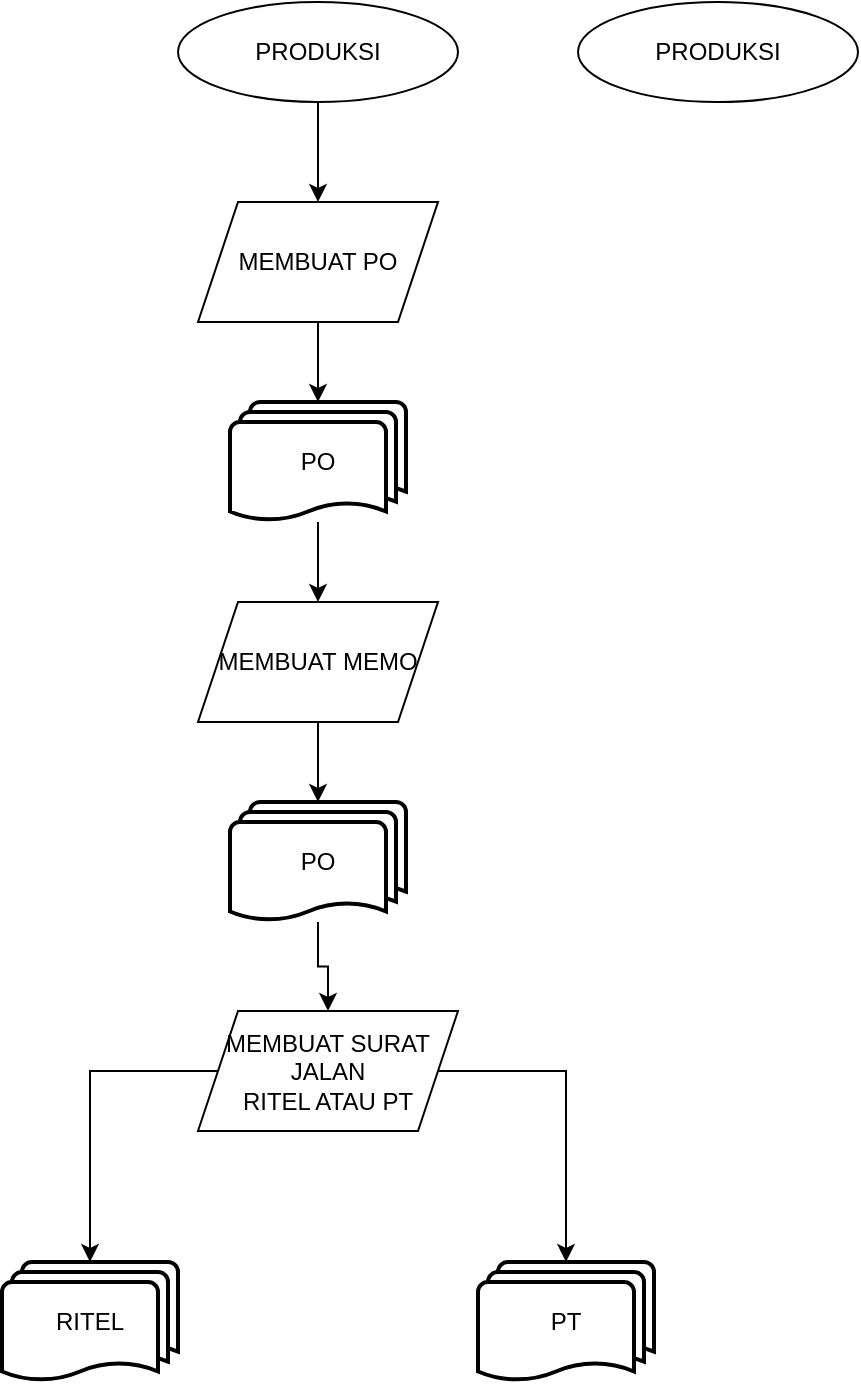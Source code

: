<mxfile version="22.1.20" type="device" pages="2">
  <diagram name="Halaman-1" id="BGHDOuyp1Qq_2s7RSkKz">
    <mxGraphModel dx="836" dy="434" grid="1" gridSize="10" guides="1" tooltips="1" connect="1" arrows="1" fold="1" page="1" pageScale="1" pageWidth="827" pageHeight="1169" math="0" shadow="0">
      <root>
        <mxCell id="0" />
        <mxCell id="1" parent="0" />
        <mxCell id="HmT_3yzTrvhzJx-XpZF0-5" style="edgeStyle=orthogonalEdgeStyle;rounded=0;orthogonalLoop=1;jettySize=auto;html=1;" edge="1" parent="1" source="HmT_3yzTrvhzJx-XpZF0-2" target="HmT_3yzTrvhzJx-XpZF0-4">
          <mxGeometry relative="1" as="geometry" />
        </mxCell>
        <mxCell id="HmT_3yzTrvhzJx-XpZF0-2" value="&lt;font style=&quot;vertical-align: inherit;&quot;&gt;&lt;font style=&quot;vertical-align: inherit;&quot;&gt;&lt;font style=&quot;vertical-align: inherit;&quot;&gt;&lt;font style=&quot;vertical-align: inherit;&quot;&gt;PRODUKSI&lt;/font&gt;&lt;/font&gt;&lt;br&gt;&lt;/font&gt;&lt;/font&gt;" style="ellipse;whiteSpace=wrap;html=1;" vertex="1" parent="1">
          <mxGeometry x="220" y="50" width="140" height="50" as="geometry" />
        </mxCell>
        <mxCell id="HmT_3yzTrvhzJx-XpZF0-4" value="&lt;font style=&quot;vertical-align: inherit;&quot;&gt;&lt;font style=&quot;vertical-align: inherit;&quot;&gt;MEMBUAT PO&lt;br&gt;&lt;/font&gt;&lt;/font&gt;" style="shape=parallelogram;perimeter=parallelogramPerimeter;whiteSpace=wrap;html=1;fixedSize=1;" vertex="1" parent="1">
          <mxGeometry x="230" y="150" width="120" height="60" as="geometry" />
        </mxCell>
        <mxCell id="HmT_3yzTrvhzJx-XpZF0-9" style="edgeStyle=orthogonalEdgeStyle;rounded=0;orthogonalLoop=1;jettySize=auto;html=1;" edge="1" parent="1" source="HmT_3yzTrvhzJx-XpZF0-6" target="HmT_3yzTrvhzJx-XpZF0-8">
          <mxGeometry relative="1" as="geometry" />
        </mxCell>
        <mxCell id="HmT_3yzTrvhzJx-XpZF0-6" value="&lt;font style=&quot;vertical-align: inherit;&quot;&gt;&lt;font style=&quot;vertical-align: inherit;&quot;&gt;PO&lt;/font&gt;&lt;/font&gt;" style="strokeWidth=2;html=1;shape=mxgraph.flowchart.multi-document;whiteSpace=wrap;" vertex="1" parent="1">
          <mxGeometry x="246" y="250" width="88" height="60" as="geometry" />
        </mxCell>
        <mxCell id="HmT_3yzTrvhzJx-XpZF0-7" style="edgeStyle=orthogonalEdgeStyle;rounded=0;orthogonalLoop=1;jettySize=auto;html=1;entryX=0.5;entryY=0;entryDx=0;entryDy=0;entryPerimeter=0;" edge="1" parent="1" source="HmT_3yzTrvhzJx-XpZF0-4" target="HmT_3yzTrvhzJx-XpZF0-6">
          <mxGeometry relative="1" as="geometry" />
        </mxCell>
        <mxCell id="HmT_3yzTrvhzJx-XpZF0-8" value="&lt;font style=&quot;vertical-align: inherit;&quot;&gt;&lt;font style=&quot;vertical-align: inherit;&quot;&gt;&lt;font style=&quot;vertical-align: inherit;&quot;&gt;&lt;font style=&quot;vertical-align: inherit;&quot;&gt;MEMBUAT MEMO&lt;/font&gt;&lt;/font&gt;&lt;br&gt;&lt;/font&gt;&lt;/font&gt;" style="shape=parallelogram;perimeter=parallelogramPerimeter;whiteSpace=wrap;html=1;fixedSize=1;" vertex="1" parent="1">
          <mxGeometry x="230" y="350" width="120" height="60" as="geometry" />
        </mxCell>
        <mxCell id="HmT_3yzTrvhzJx-XpZF0-14" style="edgeStyle=orthogonalEdgeStyle;rounded=0;orthogonalLoop=1;jettySize=auto;html=1;" edge="1" parent="1" source="HmT_3yzTrvhzJx-XpZF0-10" target="HmT_3yzTrvhzJx-XpZF0-13">
          <mxGeometry relative="1" as="geometry" />
        </mxCell>
        <mxCell id="HmT_3yzTrvhzJx-XpZF0-10" value="&lt;font style=&quot;vertical-align: inherit;&quot;&gt;&lt;font style=&quot;vertical-align: inherit;&quot;&gt;PO&lt;/font&gt;&lt;/font&gt;" style="strokeWidth=2;html=1;shape=mxgraph.flowchart.multi-document;whiteSpace=wrap;" vertex="1" parent="1">
          <mxGeometry x="246" y="450" width="88" height="60" as="geometry" />
        </mxCell>
        <mxCell id="HmT_3yzTrvhzJx-XpZF0-11" style="edgeStyle=orthogonalEdgeStyle;rounded=0;orthogonalLoop=1;jettySize=auto;html=1;entryX=0.5;entryY=0;entryDx=0;entryDy=0;entryPerimeter=0;" edge="1" parent="1" source="HmT_3yzTrvhzJx-XpZF0-8" target="HmT_3yzTrvhzJx-XpZF0-10">
          <mxGeometry relative="1" as="geometry" />
        </mxCell>
        <mxCell id="HmT_3yzTrvhzJx-XpZF0-13" value="&lt;font style=&quot;vertical-align: inherit;&quot;&gt;&lt;font style=&quot;vertical-align: inherit;&quot;&gt;&lt;font style=&quot;vertical-align: inherit;&quot;&gt;&lt;font style=&quot;vertical-align: inherit;&quot;&gt;&lt;font style=&quot;vertical-align: inherit;&quot;&gt;&lt;font style=&quot;vertical-align: inherit;&quot;&gt;&lt;font style=&quot;vertical-align: inherit;&quot;&gt;&lt;font style=&quot;vertical-align: inherit;&quot;&gt;MEMBUAT SURAT JALAN&lt;br&gt;&lt;/font&gt;&lt;/font&gt;&lt;/font&gt;&lt;/font&gt;&lt;/font&gt;&lt;/font&gt;&lt;font style=&quot;vertical-align: inherit;&quot;&gt;&lt;font style=&quot;vertical-align: inherit;&quot;&gt;RITEL ATAU PT&lt;/font&gt;&lt;/font&gt;&lt;br&gt;&lt;/font&gt;&lt;/font&gt;" style="shape=parallelogram;perimeter=parallelogramPerimeter;whiteSpace=wrap;html=1;fixedSize=1;" vertex="1" parent="1">
          <mxGeometry x="230" y="554.5" width="130" height="60" as="geometry" />
        </mxCell>
        <mxCell id="HmT_3yzTrvhzJx-XpZF0-16" value="&lt;font style=&quot;vertical-align: inherit;&quot;&gt;&lt;font style=&quot;vertical-align: inherit;&quot;&gt;&lt;font style=&quot;vertical-align: inherit;&quot;&gt;&lt;font style=&quot;vertical-align: inherit;&quot;&gt;&lt;font style=&quot;vertical-align: inherit;&quot;&gt;&lt;font style=&quot;vertical-align: inherit;&quot;&gt;PT&lt;/font&gt;&lt;/font&gt;&lt;/font&gt;&lt;/font&gt;&lt;/font&gt;&lt;/font&gt;" style="strokeWidth=2;html=1;shape=mxgraph.flowchart.multi-document;whiteSpace=wrap;" vertex="1" parent="1">
          <mxGeometry x="370" y="680" width="88" height="60" as="geometry" />
        </mxCell>
        <mxCell id="HmT_3yzTrvhzJx-XpZF0-17" value="&lt;font style=&quot;vertical-align: inherit;&quot;&gt;&lt;font style=&quot;vertical-align: inherit;&quot;&gt;RITEL&lt;/font&gt;&lt;/font&gt;" style="strokeWidth=2;html=1;shape=mxgraph.flowchart.multi-document;whiteSpace=wrap;" vertex="1" parent="1">
          <mxGeometry x="132" y="680" width="88" height="60" as="geometry" />
        </mxCell>
        <mxCell id="HmT_3yzTrvhzJx-XpZF0-18" style="edgeStyle=orthogonalEdgeStyle;rounded=0;orthogonalLoop=1;jettySize=auto;html=1;entryX=0.5;entryY=0;entryDx=0;entryDy=0;entryPerimeter=0;" edge="1" parent="1" source="HmT_3yzTrvhzJx-XpZF0-13" target="HmT_3yzTrvhzJx-XpZF0-17">
          <mxGeometry relative="1" as="geometry" />
        </mxCell>
        <mxCell id="HmT_3yzTrvhzJx-XpZF0-19" style="edgeStyle=orthogonalEdgeStyle;rounded=0;orthogonalLoop=1;jettySize=auto;html=1;entryX=0.5;entryY=0;entryDx=0;entryDy=0;entryPerimeter=0;" edge="1" parent="1" source="HmT_3yzTrvhzJx-XpZF0-13" target="HmT_3yzTrvhzJx-XpZF0-16">
          <mxGeometry relative="1" as="geometry" />
        </mxCell>
        <mxCell id="HmT_3yzTrvhzJx-XpZF0-20" value="&lt;font style=&quot;vertical-align: inherit;&quot;&gt;&lt;font style=&quot;vertical-align: inherit;&quot;&gt;&lt;font style=&quot;vertical-align: inherit;&quot;&gt;&lt;font style=&quot;vertical-align: inherit;&quot;&gt;PRODUKSI&lt;/font&gt;&lt;/font&gt;&lt;br&gt;&lt;/font&gt;&lt;/font&gt;" style="ellipse;whiteSpace=wrap;html=1;" vertex="1" parent="1">
          <mxGeometry x="420" y="50" width="140" height="50" as="geometry" />
        </mxCell>
      </root>
    </mxGraphModel>
  </diagram>
  <diagram id="y0W_2fx3QoQwuocxLsvt" name="ALUR PRODUKSI">
    <mxGraphModel dx="934" dy="485" grid="1" gridSize="10" guides="1" tooltips="1" connect="1" arrows="1" fold="1" page="1" pageScale="1" pageWidth="827" pageHeight="1169" math="0" shadow="0">
      <root>
        <mxCell id="0" />
        <mxCell id="1" parent="0" />
        <mxCell id="x2q2vVkcjlAnqzTtKWqa-22" style="edgeStyle=orthogonalEdgeStyle;rounded=0;orthogonalLoop=1;jettySize=auto;html=1;" edge="1" parent="1" source="x2q2vVkcjlAnqzTtKWqa-1" target="x2q2vVkcjlAnqzTtKWqa-2">
          <mxGeometry relative="1" as="geometry" />
        </mxCell>
        <mxCell id="x2q2vVkcjlAnqzTtKWqa-1" value="SJA" style="rounded=1;whiteSpace=wrap;html=1;absoluteArcSize=1;arcSize=14;strokeWidth=2;" vertex="1" parent="1">
          <mxGeometry x="310" y="20" width="180" height="70" as="geometry" />
        </mxCell>
        <mxCell id="x2q2vVkcjlAnqzTtKWqa-23" style="edgeStyle=orthogonalEdgeStyle;rounded=0;orthogonalLoop=1;jettySize=auto;html=1;" edge="1" parent="1" source="x2q2vVkcjlAnqzTtKWqa-2" target="x2q2vVkcjlAnqzTtKWqa-3">
          <mxGeometry relative="1" as="geometry" />
        </mxCell>
        <mxCell id="x2q2vVkcjlAnqzTtKWqa-2" value="CUSTOMER" style="rounded=1;whiteSpace=wrap;html=1;absoluteArcSize=1;arcSize=14;strokeWidth=2;" vertex="1" parent="1">
          <mxGeometry x="345" y="120" width="110" height="40" as="geometry" />
        </mxCell>
        <mxCell id="x2q2vVkcjlAnqzTtKWqa-24" value="" style="edgeStyle=orthogonalEdgeStyle;rounded=0;orthogonalLoop=1;jettySize=auto;html=1;" edge="1" parent="1" source="x2q2vVkcjlAnqzTtKWqa-3" target="x2q2vVkcjlAnqzTtKWqa-5">
          <mxGeometry relative="1" as="geometry" />
        </mxCell>
        <mxCell id="x2q2vVkcjlAnqzTtKWqa-3" value="MARKETING" style="rounded=1;whiteSpace=wrap;html=1;absoluteArcSize=1;arcSize=14;strokeWidth=2;fillColor=#fff2cc;strokeColor=#d6b656;" vertex="1" parent="1">
          <mxGeometry x="345" y="190" width="110" height="40" as="geometry" />
        </mxCell>
        <mxCell id="x2q2vVkcjlAnqzTtKWqa-4" value="STOCK" style="rounded=1;whiteSpace=wrap;html=1;absoluteArcSize=1;arcSize=14;strokeWidth=2;fillColor=#fff2cc;strokeColor=#d6b656;" vertex="1" parent="1">
          <mxGeometry x="345" y="260" width="110" height="40" as="geometry" />
        </mxCell>
        <mxCell id="x2q2vVkcjlAnqzTtKWqa-25" value="" style="edgeStyle=orthogonalEdgeStyle;rounded=0;orthogonalLoop=1;jettySize=auto;html=1;" edge="1" parent="1" source="x2q2vVkcjlAnqzTtKWqa-5" target="x2q2vVkcjlAnqzTtKWqa-7">
          <mxGeometry relative="1" as="geometry" />
        </mxCell>
        <mxCell id="x2q2vVkcjlAnqzTtKWqa-5" value="PEMBUATAN PO" style="rounded=1;whiteSpace=wrap;html=1;absoluteArcSize=1;arcSize=14;strokeWidth=2;fillColor=#fff2cc;strokeColor=#d6b656;" vertex="1" parent="1">
          <mxGeometry x="345" y="330" width="110" height="40" as="geometry" />
        </mxCell>
        <mxCell id="x2q2vVkcjlAnqzTtKWqa-6" value="PEMBAYARAN" style="rounded=1;whiteSpace=wrap;html=1;absoluteArcSize=1;arcSize=14;strokeWidth=2;fillColor=#fff2cc;strokeColor=#d6b656;" vertex="1" parent="1">
          <mxGeometry x="345" y="400" width="110" height="40" as="geometry" />
        </mxCell>
        <mxCell id="x2q2vVkcjlAnqzTtKWqa-28" value="" style="edgeStyle=orthogonalEdgeStyle;rounded=0;orthogonalLoop=1;jettySize=auto;html=1;" edge="1" parent="1" source="x2q2vVkcjlAnqzTtKWqa-7" target="x2q2vVkcjlAnqzTtKWqa-12">
          <mxGeometry relative="1" as="geometry" />
        </mxCell>
        <mxCell id="x2q2vVkcjlAnqzTtKWqa-7" value="PENCATATAN UANG MASUK" style="rounded=1;whiteSpace=wrap;html=1;absoluteArcSize=1;arcSize=14;strokeWidth=2;fillColor=#d5e8d4;strokeColor=#82b366;" vertex="1" parent="1">
          <mxGeometry x="345" y="480" width="110" height="40" as="geometry" />
        </mxCell>
        <mxCell id="x2q2vVkcjlAnqzTtKWqa-10" value="KETERANGAN:&lt;br&gt;" style="rounded=1;whiteSpace=wrap;html=1;absoluteArcSize=1;arcSize=14;strokeWidth=2;" vertex="1" parent="1">
          <mxGeometry x="630" y="180" width="170" height="100" as="geometry" />
        </mxCell>
        <mxCell id="x2q2vVkcjlAnqzTtKWqa-11" value="PENJADWALAN" style="rounded=1;whiteSpace=wrap;html=1;absoluteArcSize=1;arcSize=14;strokeWidth=2;fillColor=#fff2cc;strokeColor=#d6b656;" vertex="1" parent="1">
          <mxGeometry x="345" y="560" width="110" height="40" as="geometry" />
        </mxCell>
        <mxCell id="x2q2vVkcjlAnqzTtKWqa-29" value="" style="edgeStyle=orthogonalEdgeStyle;rounded=0;orthogonalLoop=1;jettySize=auto;html=1;" edge="1" parent="1" source="x2q2vVkcjlAnqzTtKWqa-12" target="x2q2vVkcjlAnqzTtKWqa-15">
          <mxGeometry relative="1" as="geometry" />
        </mxCell>
        <mxCell id="x2q2vVkcjlAnqzTtKWqa-12" value="MEMO" style="rounded=1;whiteSpace=wrap;html=1;absoluteArcSize=1;arcSize=14;strokeWidth=2;fillColor=#fff2cc;strokeColor=#d6b656;" vertex="1" parent="1">
          <mxGeometry x="345" y="630" width="110" height="40" as="geometry" />
        </mxCell>
        <mxCell id="x2q2vVkcjlAnqzTtKWqa-50" value="" style="edgeStyle=orthogonalEdgeStyle;rounded=0;orthogonalLoop=1;jettySize=auto;html=1;" edge="1" parent="1" source="x2q2vVkcjlAnqzTtKWqa-13" target="x2q2vVkcjlAnqzTtKWqa-49">
          <mxGeometry relative="1" as="geometry" />
        </mxCell>
        <mxCell id="x2q2vVkcjlAnqzTtKWqa-58" value="" style="edgeStyle=orthogonalEdgeStyle;rounded=0;orthogonalLoop=1;jettySize=auto;html=1;" edge="1" parent="1" source="x2q2vVkcjlAnqzTtKWqa-13" target="x2q2vVkcjlAnqzTtKWqa-57">
          <mxGeometry relative="1" as="geometry" />
        </mxCell>
        <mxCell id="x2q2vVkcjlAnqzTtKWqa-13" value="DISPATCHER/ PENGIRIMAN" style="rounded=1;whiteSpace=wrap;html=1;absoluteArcSize=1;arcSize=14;strokeWidth=2;fillColor=#fff2cc;strokeColor=#d6b656;" vertex="1" parent="1">
          <mxGeometry x="250" y="840" width="110" height="40" as="geometry" />
        </mxCell>
        <mxCell id="x2q2vVkcjlAnqzTtKWqa-15" value="BPO (BATCHING PLNT OPERATOR)" style="rounded=1;whiteSpace=wrap;html=1;absoluteArcSize=1;arcSize=14;strokeWidth=2;fillColor=#fff2cc;strokeColor=#d6b656;" vertex="1" parent="1">
          <mxGeometry x="345" y="700" width="110" height="40" as="geometry" />
        </mxCell>
        <mxCell id="x2q2vVkcjlAnqzTtKWqa-16" value="SURAT JALAN" style="rounded=1;whiteSpace=wrap;html=1;absoluteArcSize=1;arcSize=14;strokeWidth=2;fillColor=#d5e8d4;strokeColor=#82b366;" vertex="1" parent="1">
          <mxGeometry x="440" y="770" width="110" height="40" as="geometry" />
        </mxCell>
        <mxCell id="x2q2vVkcjlAnqzTtKWqa-17" value="PRODUKSI" style="rounded=1;whiteSpace=wrap;html=1;absoluteArcSize=1;arcSize=14;strokeWidth=2;fillColor=#d5e8d4;strokeColor=#82b366;" vertex="1" parent="1">
          <mxGeometry x="250" y="770" width="110" height="40" as="geometry" />
        </mxCell>
        <mxCell id="x2q2vVkcjlAnqzTtKWqa-21" value="PEREKAPAN SURAT JALAN" style="rounded=1;whiteSpace=wrap;html=1;absoluteArcSize=1;arcSize=14;strokeWidth=2;fillColor=#fff2cc;strokeColor=#d6b656;" vertex="1" parent="1">
          <mxGeometry x="440" y="840" width="110" height="250" as="geometry" />
        </mxCell>
        <mxCell id="x2q2vVkcjlAnqzTtKWqa-43" value="" style="endArrow=none;html=1;rounded=0;" edge="1" parent="1" target="x2q2vVkcjlAnqzTtKWqa-16">
          <mxGeometry width="50" height="50" relative="1" as="geometry">
            <mxPoint x="360" y="850" as="sourcePoint" />
            <mxPoint x="410" y="820" as="targetPoint" />
          </mxGeometry>
        </mxCell>
        <mxCell id="x2q2vVkcjlAnqzTtKWqa-45" value="" style="endArrow=none;html=1;rounded=0;exitX=1;exitY=0.5;exitDx=0;exitDy=0;" edge="1" parent="1" source="x2q2vVkcjlAnqzTtKWqa-17" target="x2q2vVkcjlAnqzTtKWqa-16">
          <mxGeometry width="50" height="50" relative="1" as="geometry">
            <mxPoint x="370" y="820" as="sourcePoint" />
            <mxPoint x="420" y="770" as="targetPoint" />
          </mxGeometry>
        </mxCell>
        <mxCell id="x2q2vVkcjlAnqzTtKWqa-46" value="" style="endArrow=none;html=1;rounded=0;entryX=0.5;entryY=1;entryDx=0;entryDy=0;" edge="1" parent="1" target="x2q2vVkcjlAnqzTtKWqa-15">
          <mxGeometry width="50" height="50" relative="1" as="geometry">
            <mxPoint x="400" y="790" as="sourcePoint" />
            <mxPoint x="450" y="740" as="targetPoint" />
          </mxGeometry>
        </mxCell>
        <mxCell id="x2q2vVkcjlAnqzTtKWqa-47" value="" style="endArrow=none;html=1;rounded=0;exitX=0.5;exitY=0;exitDx=0;exitDy=0;" edge="1" parent="1" source="x2q2vVkcjlAnqzTtKWqa-13" target="x2q2vVkcjlAnqzTtKWqa-17">
          <mxGeometry width="50" height="50" relative="1" as="geometry">
            <mxPoint x="300" y="840" as="sourcePoint" />
            <mxPoint x="300" y="810" as="targetPoint" />
          </mxGeometry>
        </mxCell>
        <mxCell id="x2q2vVkcjlAnqzTtKWqa-48" value="" style="endArrow=none;html=1;rounded=0;" edge="1" parent="1">
          <mxGeometry width="50" height="50" relative="1" as="geometry">
            <mxPoint x="490" y="840" as="sourcePoint" />
            <mxPoint x="490" y="810" as="targetPoint" />
          </mxGeometry>
        </mxCell>
        <mxCell id="x2q2vVkcjlAnqzTtKWqa-53" value="" style="edgeStyle=orthogonalEdgeStyle;rounded=0;orthogonalLoop=1;jettySize=auto;html=1;" edge="1" parent="1" source="x2q2vVkcjlAnqzTtKWqa-49" target="x2q2vVkcjlAnqzTtKWqa-52">
          <mxGeometry relative="1" as="geometry" />
        </mxCell>
        <mxCell id="x2q2vVkcjlAnqzTtKWqa-49" value="DELIVERY" style="rounded=1;whiteSpace=wrap;html=1;absoluteArcSize=1;arcSize=14;strokeWidth=2;fillColor=#fff2cc;strokeColor=#d6b656;" vertex="1" parent="1">
          <mxGeometry x="250" y="910" width="110" height="40" as="geometry" />
        </mxCell>
        <mxCell id="x2q2vVkcjlAnqzTtKWqa-51" value="BONGKAR CUST" style="rounded=1;whiteSpace=wrap;html=1;absoluteArcSize=1;arcSize=14;strokeWidth=2;fillColor=#fff2cc;strokeColor=#d6b656;" vertex="1" parent="1">
          <mxGeometry x="250" y="980" width="110" height="40" as="geometry" />
        </mxCell>
        <mxCell id="x2q2vVkcjlAnqzTtKWqa-54" value="" style="edgeStyle=orthogonalEdgeStyle;rounded=0;orthogonalLoop=1;jettySize=auto;html=1;" edge="1" parent="1" source="x2q2vVkcjlAnqzTtKWqa-52" target="x2q2vVkcjlAnqzTtKWqa-21">
          <mxGeometry relative="1" as="geometry" />
        </mxCell>
        <mxCell id="x2q2vVkcjlAnqzTtKWqa-52" value="TTD SURAT JALAN" style="rounded=1;whiteSpace=wrap;html=1;absoluteArcSize=1;arcSize=14;strokeWidth=2;fillColor=#fff2cc;strokeColor=#d6b656;" vertex="1" parent="1">
          <mxGeometry x="250" y="1050" width="110" height="40" as="geometry" />
        </mxCell>
        <mxCell id="x2q2vVkcjlAnqzTtKWqa-57" value="REKAPAN SEMENTARA" style="rounded=1;whiteSpace=wrap;html=1;absoluteArcSize=1;arcSize=14;strokeWidth=2;fillColor=#d5e8d4;strokeColor=#82b366;" vertex="1" parent="1">
          <mxGeometry x="100" y="840" width="110" height="40" as="geometry" />
        </mxCell>
      </root>
    </mxGraphModel>
  </diagram>
</mxfile>
